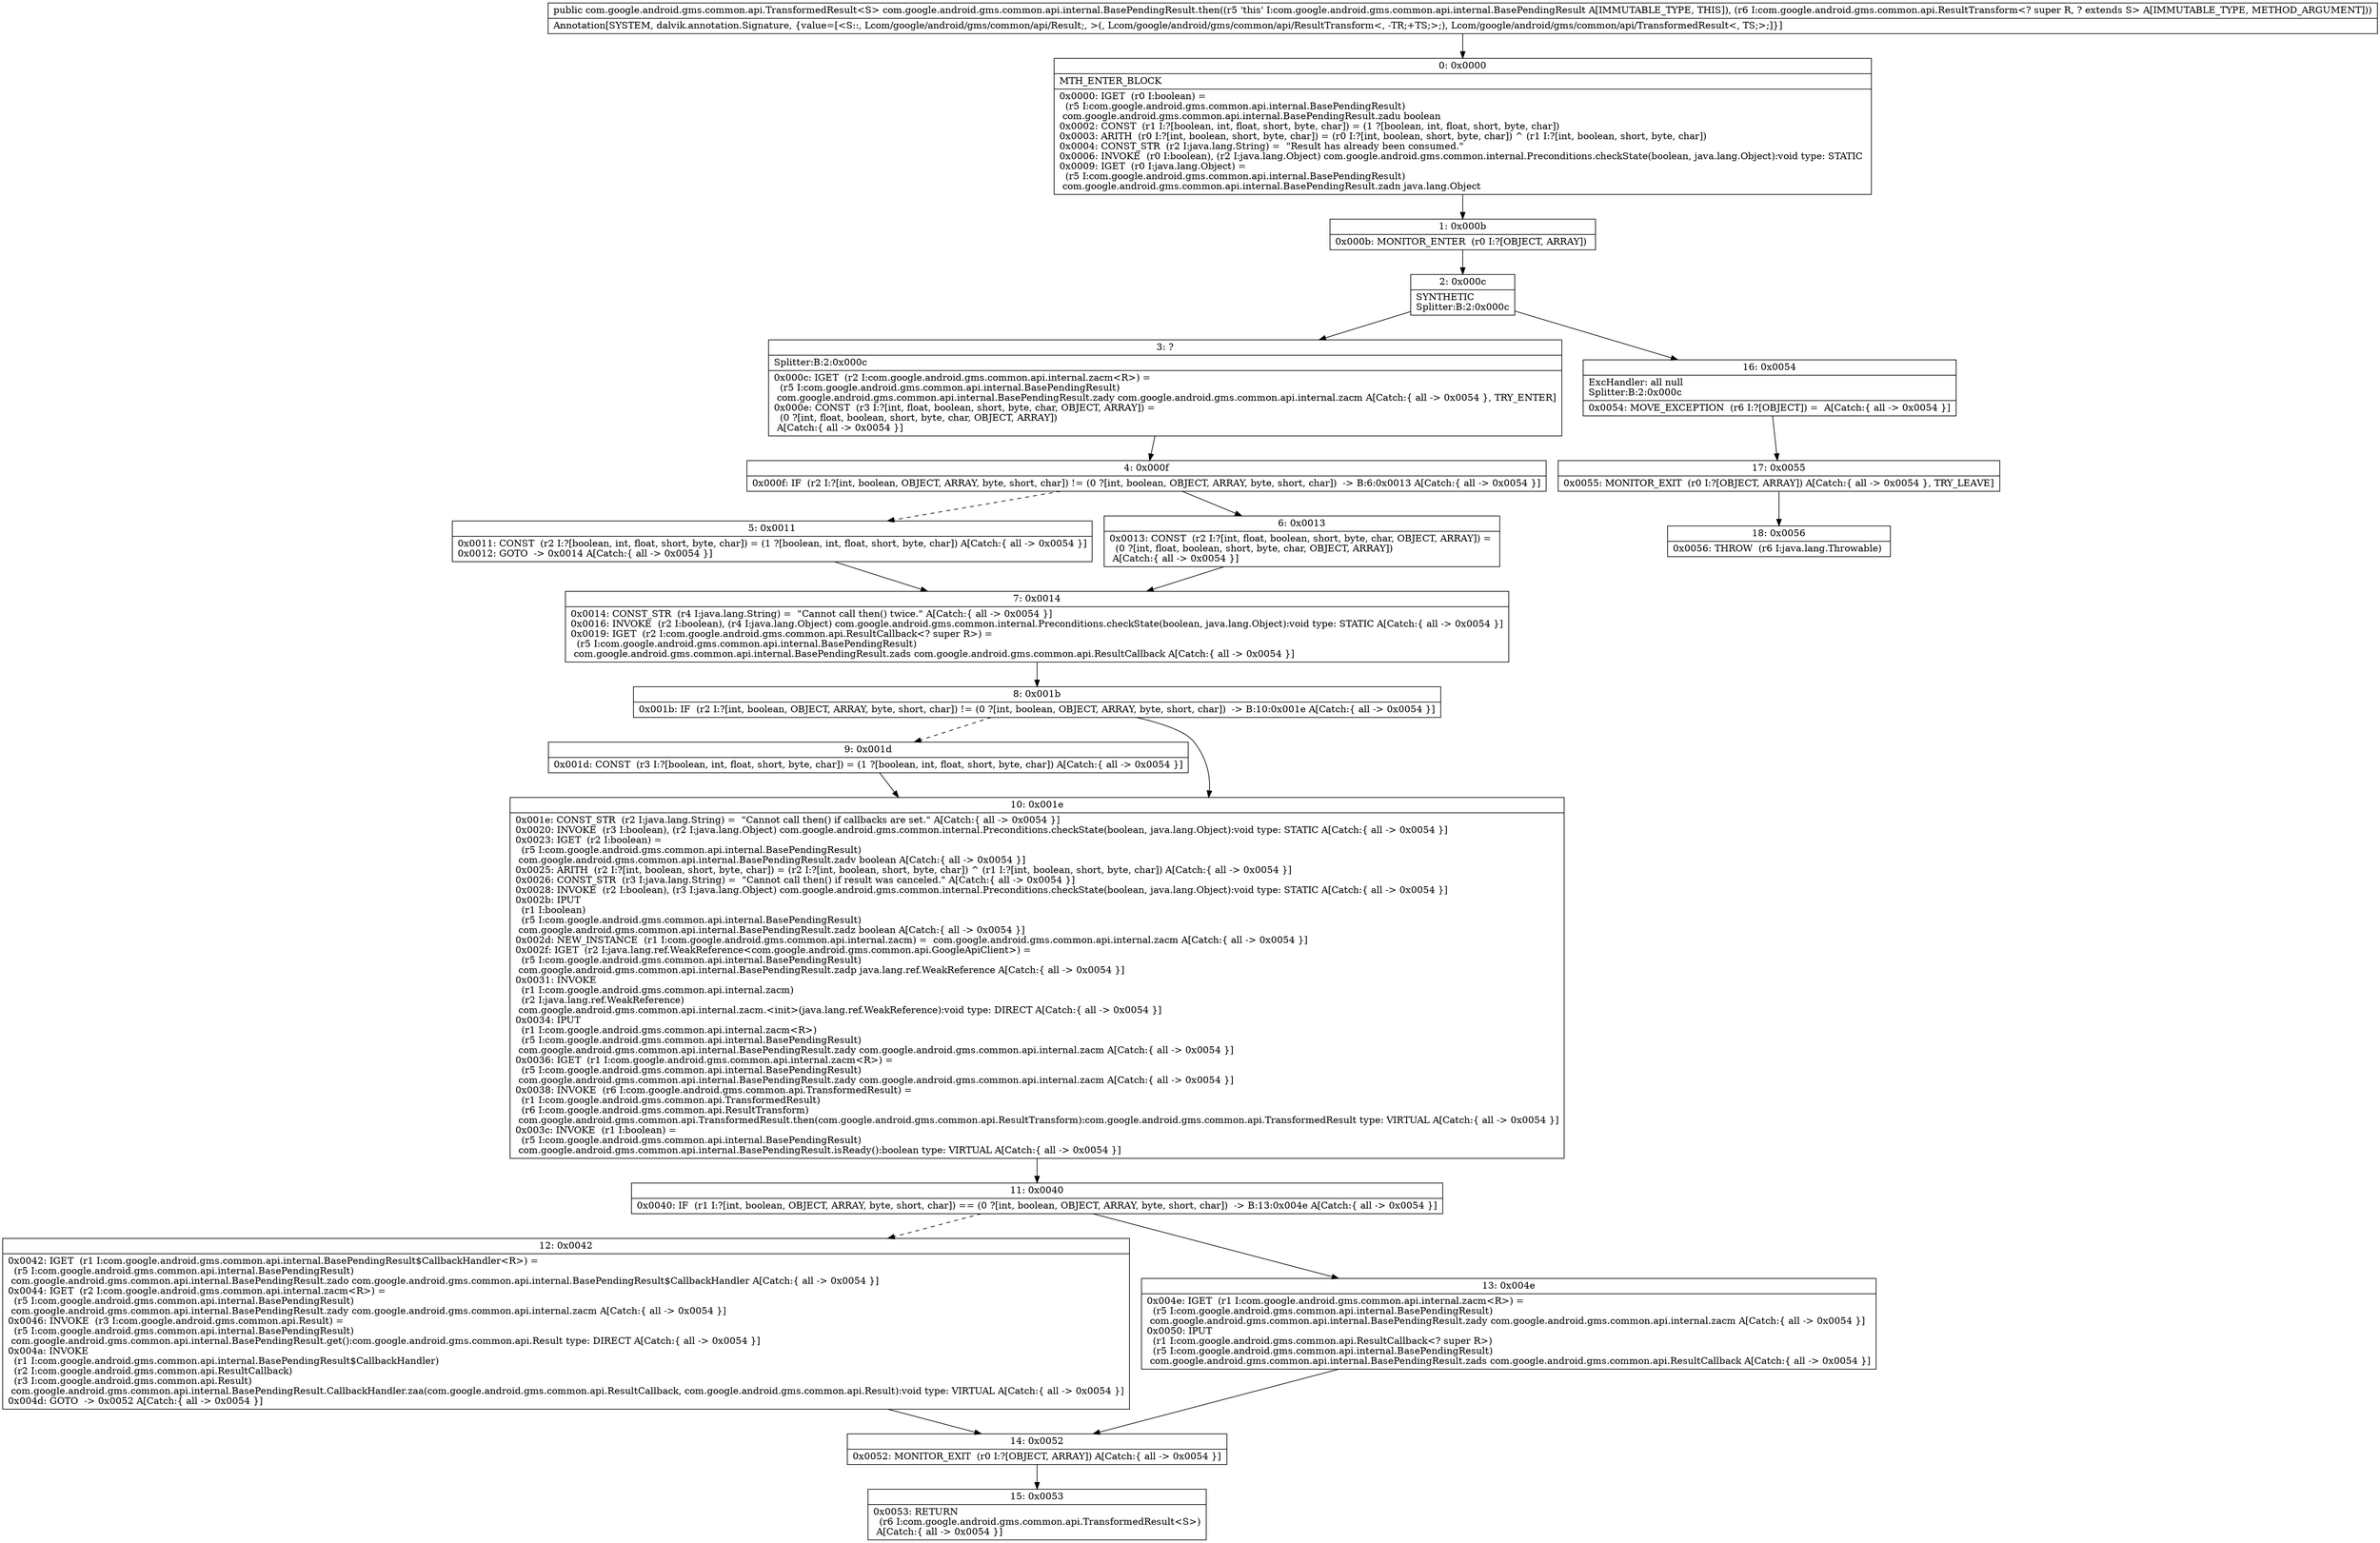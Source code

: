 digraph "CFG forcom.google.android.gms.common.api.internal.BasePendingResult.then(Lcom\/google\/android\/gms\/common\/api\/ResultTransform;)Lcom\/google\/android\/gms\/common\/api\/TransformedResult;" {
Node_0 [shape=record,label="{0\:\ 0x0000|MTH_ENTER_BLOCK\l|0x0000: IGET  (r0 I:boolean) = \l  (r5 I:com.google.android.gms.common.api.internal.BasePendingResult)\l com.google.android.gms.common.api.internal.BasePendingResult.zadu boolean \l0x0002: CONST  (r1 I:?[boolean, int, float, short, byte, char]) = (1 ?[boolean, int, float, short, byte, char]) \l0x0003: ARITH  (r0 I:?[int, boolean, short, byte, char]) = (r0 I:?[int, boolean, short, byte, char]) ^ (r1 I:?[int, boolean, short, byte, char]) \l0x0004: CONST_STR  (r2 I:java.lang.String) =  \"Result has already been consumed.\" \l0x0006: INVOKE  (r0 I:boolean), (r2 I:java.lang.Object) com.google.android.gms.common.internal.Preconditions.checkState(boolean, java.lang.Object):void type: STATIC \l0x0009: IGET  (r0 I:java.lang.Object) = \l  (r5 I:com.google.android.gms.common.api.internal.BasePendingResult)\l com.google.android.gms.common.api.internal.BasePendingResult.zadn java.lang.Object \l}"];
Node_1 [shape=record,label="{1\:\ 0x000b|0x000b: MONITOR_ENTER  (r0 I:?[OBJECT, ARRAY]) \l}"];
Node_2 [shape=record,label="{2\:\ 0x000c|SYNTHETIC\lSplitter:B:2:0x000c\l}"];
Node_3 [shape=record,label="{3\:\ ?|Splitter:B:2:0x000c\l|0x000c: IGET  (r2 I:com.google.android.gms.common.api.internal.zacm\<R\>) = \l  (r5 I:com.google.android.gms.common.api.internal.BasePendingResult)\l com.google.android.gms.common.api.internal.BasePendingResult.zady com.google.android.gms.common.api.internal.zacm A[Catch:\{ all \-\> 0x0054 \}, TRY_ENTER]\l0x000e: CONST  (r3 I:?[int, float, boolean, short, byte, char, OBJECT, ARRAY]) = \l  (0 ?[int, float, boolean, short, byte, char, OBJECT, ARRAY])\l A[Catch:\{ all \-\> 0x0054 \}]\l}"];
Node_4 [shape=record,label="{4\:\ 0x000f|0x000f: IF  (r2 I:?[int, boolean, OBJECT, ARRAY, byte, short, char]) != (0 ?[int, boolean, OBJECT, ARRAY, byte, short, char])  \-\> B:6:0x0013 A[Catch:\{ all \-\> 0x0054 \}]\l}"];
Node_5 [shape=record,label="{5\:\ 0x0011|0x0011: CONST  (r2 I:?[boolean, int, float, short, byte, char]) = (1 ?[boolean, int, float, short, byte, char]) A[Catch:\{ all \-\> 0x0054 \}]\l0x0012: GOTO  \-\> 0x0014 A[Catch:\{ all \-\> 0x0054 \}]\l}"];
Node_6 [shape=record,label="{6\:\ 0x0013|0x0013: CONST  (r2 I:?[int, float, boolean, short, byte, char, OBJECT, ARRAY]) = \l  (0 ?[int, float, boolean, short, byte, char, OBJECT, ARRAY])\l A[Catch:\{ all \-\> 0x0054 \}]\l}"];
Node_7 [shape=record,label="{7\:\ 0x0014|0x0014: CONST_STR  (r4 I:java.lang.String) =  \"Cannot call then() twice.\" A[Catch:\{ all \-\> 0x0054 \}]\l0x0016: INVOKE  (r2 I:boolean), (r4 I:java.lang.Object) com.google.android.gms.common.internal.Preconditions.checkState(boolean, java.lang.Object):void type: STATIC A[Catch:\{ all \-\> 0x0054 \}]\l0x0019: IGET  (r2 I:com.google.android.gms.common.api.ResultCallback\<? super R\>) = \l  (r5 I:com.google.android.gms.common.api.internal.BasePendingResult)\l com.google.android.gms.common.api.internal.BasePendingResult.zads com.google.android.gms.common.api.ResultCallback A[Catch:\{ all \-\> 0x0054 \}]\l}"];
Node_8 [shape=record,label="{8\:\ 0x001b|0x001b: IF  (r2 I:?[int, boolean, OBJECT, ARRAY, byte, short, char]) != (0 ?[int, boolean, OBJECT, ARRAY, byte, short, char])  \-\> B:10:0x001e A[Catch:\{ all \-\> 0x0054 \}]\l}"];
Node_9 [shape=record,label="{9\:\ 0x001d|0x001d: CONST  (r3 I:?[boolean, int, float, short, byte, char]) = (1 ?[boolean, int, float, short, byte, char]) A[Catch:\{ all \-\> 0x0054 \}]\l}"];
Node_10 [shape=record,label="{10\:\ 0x001e|0x001e: CONST_STR  (r2 I:java.lang.String) =  \"Cannot call then() if callbacks are set.\" A[Catch:\{ all \-\> 0x0054 \}]\l0x0020: INVOKE  (r3 I:boolean), (r2 I:java.lang.Object) com.google.android.gms.common.internal.Preconditions.checkState(boolean, java.lang.Object):void type: STATIC A[Catch:\{ all \-\> 0x0054 \}]\l0x0023: IGET  (r2 I:boolean) = \l  (r5 I:com.google.android.gms.common.api.internal.BasePendingResult)\l com.google.android.gms.common.api.internal.BasePendingResult.zadv boolean A[Catch:\{ all \-\> 0x0054 \}]\l0x0025: ARITH  (r2 I:?[int, boolean, short, byte, char]) = (r2 I:?[int, boolean, short, byte, char]) ^ (r1 I:?[int, boolean, short, byte, char]) A[Catch:\{ all \-\> 0x0054 \}]\l0x0026: CONST_STR  (r3 I:java.lang.String) =  \"Cannot call then() if result was canceled.\" A[Catch:\{ all \-\> 0x0054 \}]\l0x0028: INVOKE  (r2 I:boolean), (r3 I:java.lang.Object) com.google.android.gms.common.internal.Preconditions.checkState(boolean, java.lang.Object):void type: STATIC A[Catch:\{ all \-\> 0x0054 \}]\l0x002b: IPUT  \l  (r1 I:boolean)\l  (r5 I:com.google.android.gms.common.api.internal.BasePendingResult)\l com.google.android.gms.common.api.internal.BasePendingResult.zadz boolean A[Catch:\{ all \-\> 0x0054 \}]\l0x002d: NEW_INSTANCE  (r1 I:com.google.android.gms.common.api.internal.zacm) =  com.google.android.gms.common.api.internal.zacm A[Catch:\{ all \-\> 0x0054 \}]\l0x002f: IGET  (r2 I:java.lang.ref.WeakReference\<com.google.android.gms.common.api.GoogleApiClient\>) = \l  (r5 I:com.google.android.gms.common.api.internal.BasePendingResult)\l com.google.android.gms.common.api.internal.BasePendingResult.zadp java.lang.ref.WeakReference A[Catch:\{ all \-\> 0x0054 \}]\l0x0031: INVOKE  \l  (r1 I:com.google.android.gms.common.api.internal.zacm)\l  (r2 I:java.lang.ref.WeakReference)\l com.google.android.gms.common.api.internal.zacm.\<init\>(java.lang.ref.WeakReference):void type: DIRECT A[Catch:\{ all \-\> 0x0054 \}]\l0x0034: IPUT  \l  (r1 I:com.google.android.gms.common.api.internal.zacm\<R\>)\l  (r5 I:com.google.android.gms.common.api.internal.BasePendingResult)\l com.google.android.gms.common.api.internal.BasePendingResult.zady com.google.android.gms.common.api.internal.zacm A[Catch:\{ all \-\> 0x0054 \}]\l0x0036: IGET  (r1 I:com.google.android.gms.common.api.internal.zacm\<R\>) = \l  (r5 I:com.google.android.gms.common.api.internal.BasePendingResult)\l com.google.android.gms.common.api.internal.BasePendingResult.zady com.google.android.gms.common.api.internal.zacm A[Catch:\{ all \-\> 0x0054 \}]\l0x0038: INVOKE  (r6 I:com.google.android.gms.common.api.TransformedResult) = \l  (r1 I:com.google.android.gms.common.api.TransformedResult)\l  (r6 I:com.google.android.gms.common.api.ResultTransform)\l com.google.android.gms.common.api.TransformedResult.then(com.google.android.gms.common.api.ResultTransform):com.google.android.gms.common.api.TransformedResult type: VIRTUAL A[Catch:\{ all \-\> 0x0054 \}]\l0x003c: INVOKE  (r1 I:boolean) = \l  (r5 I:com.google.android.gms.common.api.internal.BasePendingResult)\l com.google.android.gms.common.api.internal.BasePendingResult.isReady():boolean type: VIRTUAL A[Catch:\{ all \-\> 0x0054 \}]\l}"];
Node_11 [shape=record,label="{11\:\ 0x0040|0x0040: IF  (r1 I:?[int, boolean, OBJECT, ARRAY, byte, short, char]) == (0 ?[int, boolean, OBJECT, ARRAY, byte, short, char])  \-\> B:13:0x004e A[Catch:\{ all \-\> 0x0054 \}]\l}"];
Node_12 [shape=record,label="{12\:\ 0x0042|0x0042: IGET  (r1 I:com.google.android.gms.common.api.internal.BasePendingResult$CallbackHandler\<R\>) = \l  (r5 I:com.google.android.gms.common.api.internal.BasePendingResult)\l com.google.android.gms.common.api.internal.BasePendingResult.zado com.google.android.gms.common.api.internal.BasePendingResult$CallbackHandler A[Catch:\{ all \-\> 0x0054 \}]\l0x0044: IGET  (r2 I:com.google.android.gms.common.api.internal.zacm\<R\>) = \l  (r5 I:com.google.android.gms.common.api.internal.BasePendingResult)\l com.google.android.gms.common.api.internal.BasePendingResult.zady com.google.android.gms.common.api.internal.zacm A[Catch:\{ all \-\> 0x0054 \}]\l0x0046: INVOKE  (r3 I:com.google.android.gms.common.api.Result) = \l  (r5 I:com.google.android.gms.common.api.internal.BasePendingResult)\l com.google.android.gms.common.api.internal.BasePendingResult.get():com.google.android.gms.common.api.Result type: DIRECT A[Catch:\{ all \-\> 0x0054 \}]\l0x004a: INVOKE  \l  (r1 I:com.google.android.gms.common.api.internal.BasePendingResult$CallbackHandler)\l  (r2 I:com.google.android.gms.common.api.ResultCallback)\l  (r3 I:com.google.android.gms.common.api.Result)\l com.google.android.gms.common.api.internal.BasePendingResult.CallbackHandler.zaa(com.google.android.gms.common.api.ResultCallback, com.google.android.gms.common.api.Result):void type: VIRTUAL A[Catch:\{ all \-\> 0x0054 \}]\l0x004d: GOTO  \-\> 0x0052 A[Catch:\{ all \-\> 0x0054 \}]\l}"];
Node_13 [shape=record,label="{13\:\ 0x004e|0x004e: IGET  (r1 I:com.google.android.gms.common.api.internal.zacm\<R\>) = \l  (r5 I:com.google.android.gms.common.api.internal.BasePendingResult)\l com.google.android.gms.common.api.internal.BasePendingResult.zady com.google.android.gms.common.api.internal.zacm A[Catch:\{ all \-\> 0x0054 \}]\l0x0050: IPUT  \l  (r1 I:com.google.android.gms.common.api.ResultCallback\<? super R\>)\l  (r5 I:com.google.android.gms.common.api.internal.BasePendingResult)\l com.google.android.gms.common.api.internal.BasePendingResult.zads com.google.android.gms.common.api.ResultCallback A[Catch:\{ all \-\> 0x0054 \}]\l}"];
Node_14 [shape=record,label="{14\:\ 0x0052|0x0052: MONITOR_EXIT  (r0 I:?[OBJECT, ARRAY]) A[Catch:\{ all \-\> 0x0054 \}]\l}"];
Node_15 [shape=record,label="{15\:\ 0x0053|0x0053: RETURN  \l  (r6 I:com.google.android.gms.common.api.TransformedResult\<S\>)\l A[Catch:\{ all \-\> 0x0054 \}]\l}"];
Node_16 [shape=record,label="{16\:\ 0x0054|ExcHandler: all null\lSplitter:B:2:0x000c\l|0x0054: MOVE_EXCEPTION  (r6 I:?[OBJECT]) =  A[Catch:\{ all \-\> 0x0054 \}]\l}"];
Node_17 [shape=record,label="{17\:\ 0x0055|0x0055: MONITOR_EXIT  (r0 I:?[OBJECT, ARRAY]) A[Catch:\{ all \-\> 0x0054 \}, TRY_LEAVE]\l}"];
Node_18 [shape=record,label="{18\:\ 0x0056|0x0056: THROW  (r6 I:java.lang.Throwable) \l}"];
MethodNode[shape=record,label="{public com.google.android.gms.common.api.TransformedResult\<S\> com.google.android.gms.common.api.internal.BasePendingResult.then((r5 'this' I:com.google.android.gms.common.api.internal.BasePendingResult A[IMMUTABLE_TYPE, THIS]), (r6 I:com.google.android.gms.common.api.ResultTransform\<? super R, ? extends S\> A[IMMUTABLE_TYPE, METHOD_ARGUMENT]))  | Annotation[SYSTEM, dalvik.annotation.Signature, \{value=[\<S::, Lcom\/google\/android\/gms\/common\/api\/Result;, \>(, Lcom\/google\/android\/gms\/common\/api\/ResultTransform\<, \-TR;+TS;\>;), Lcom\/google\/android\/gms\/common\/api\/TransformedResult\<, TS;\>;]\}]\l}"];
MethodNode -> Node_0;
Node_0 -> Node_1;
Node_1 -> Node_2;
Node_2 -> Node_3;
Node_2 -> Node_16;
Node_3 -> Node_4;
Node_4 -> Node_5[style=dashed];
Node_4 -> Node_6;
Node_5 -> Node_7;
Node_6 -> Node_7;
Node_7 -> Node_8;
Node_8 -> Node_9[style=dashed];
Node_8 -> Node_10;
Node_9 -> Node_10;
Node_10 -> Node_11;
Node_11 -> Node_12[style=dashed];
Node_11 -> Node_13;
Node_12 -> Node_14;
Node_13 -> Node_14;
Node_14 -> Node_15;
Node_16 -> Node_17;
Node_17 -> Node_18;
}

